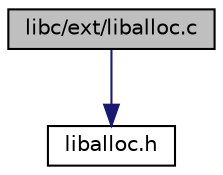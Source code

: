 digraph "libc/ext/liballoc.c"
{
  edge [fontname="Helvetica",fontsize="10",labelfontname="Helvetica",labelfontsize="10"];
  node [fontname="Helvetica",fontsize="10",shape=record];
  Node0 [label="libc/ext/liballoc.c",height=0.2,width=0.4,color="black", fillcolor="grey75", style="filled", fontcolor="black"];
  Node0 -> Node1 [color="midnightblue",fontsize="10",style="solid"];
  Node1 [label="liballoc.h",height=0.2,width=0.4,color="black", fillcolor="white", style="filled",URL="$a00026.html"];
}
